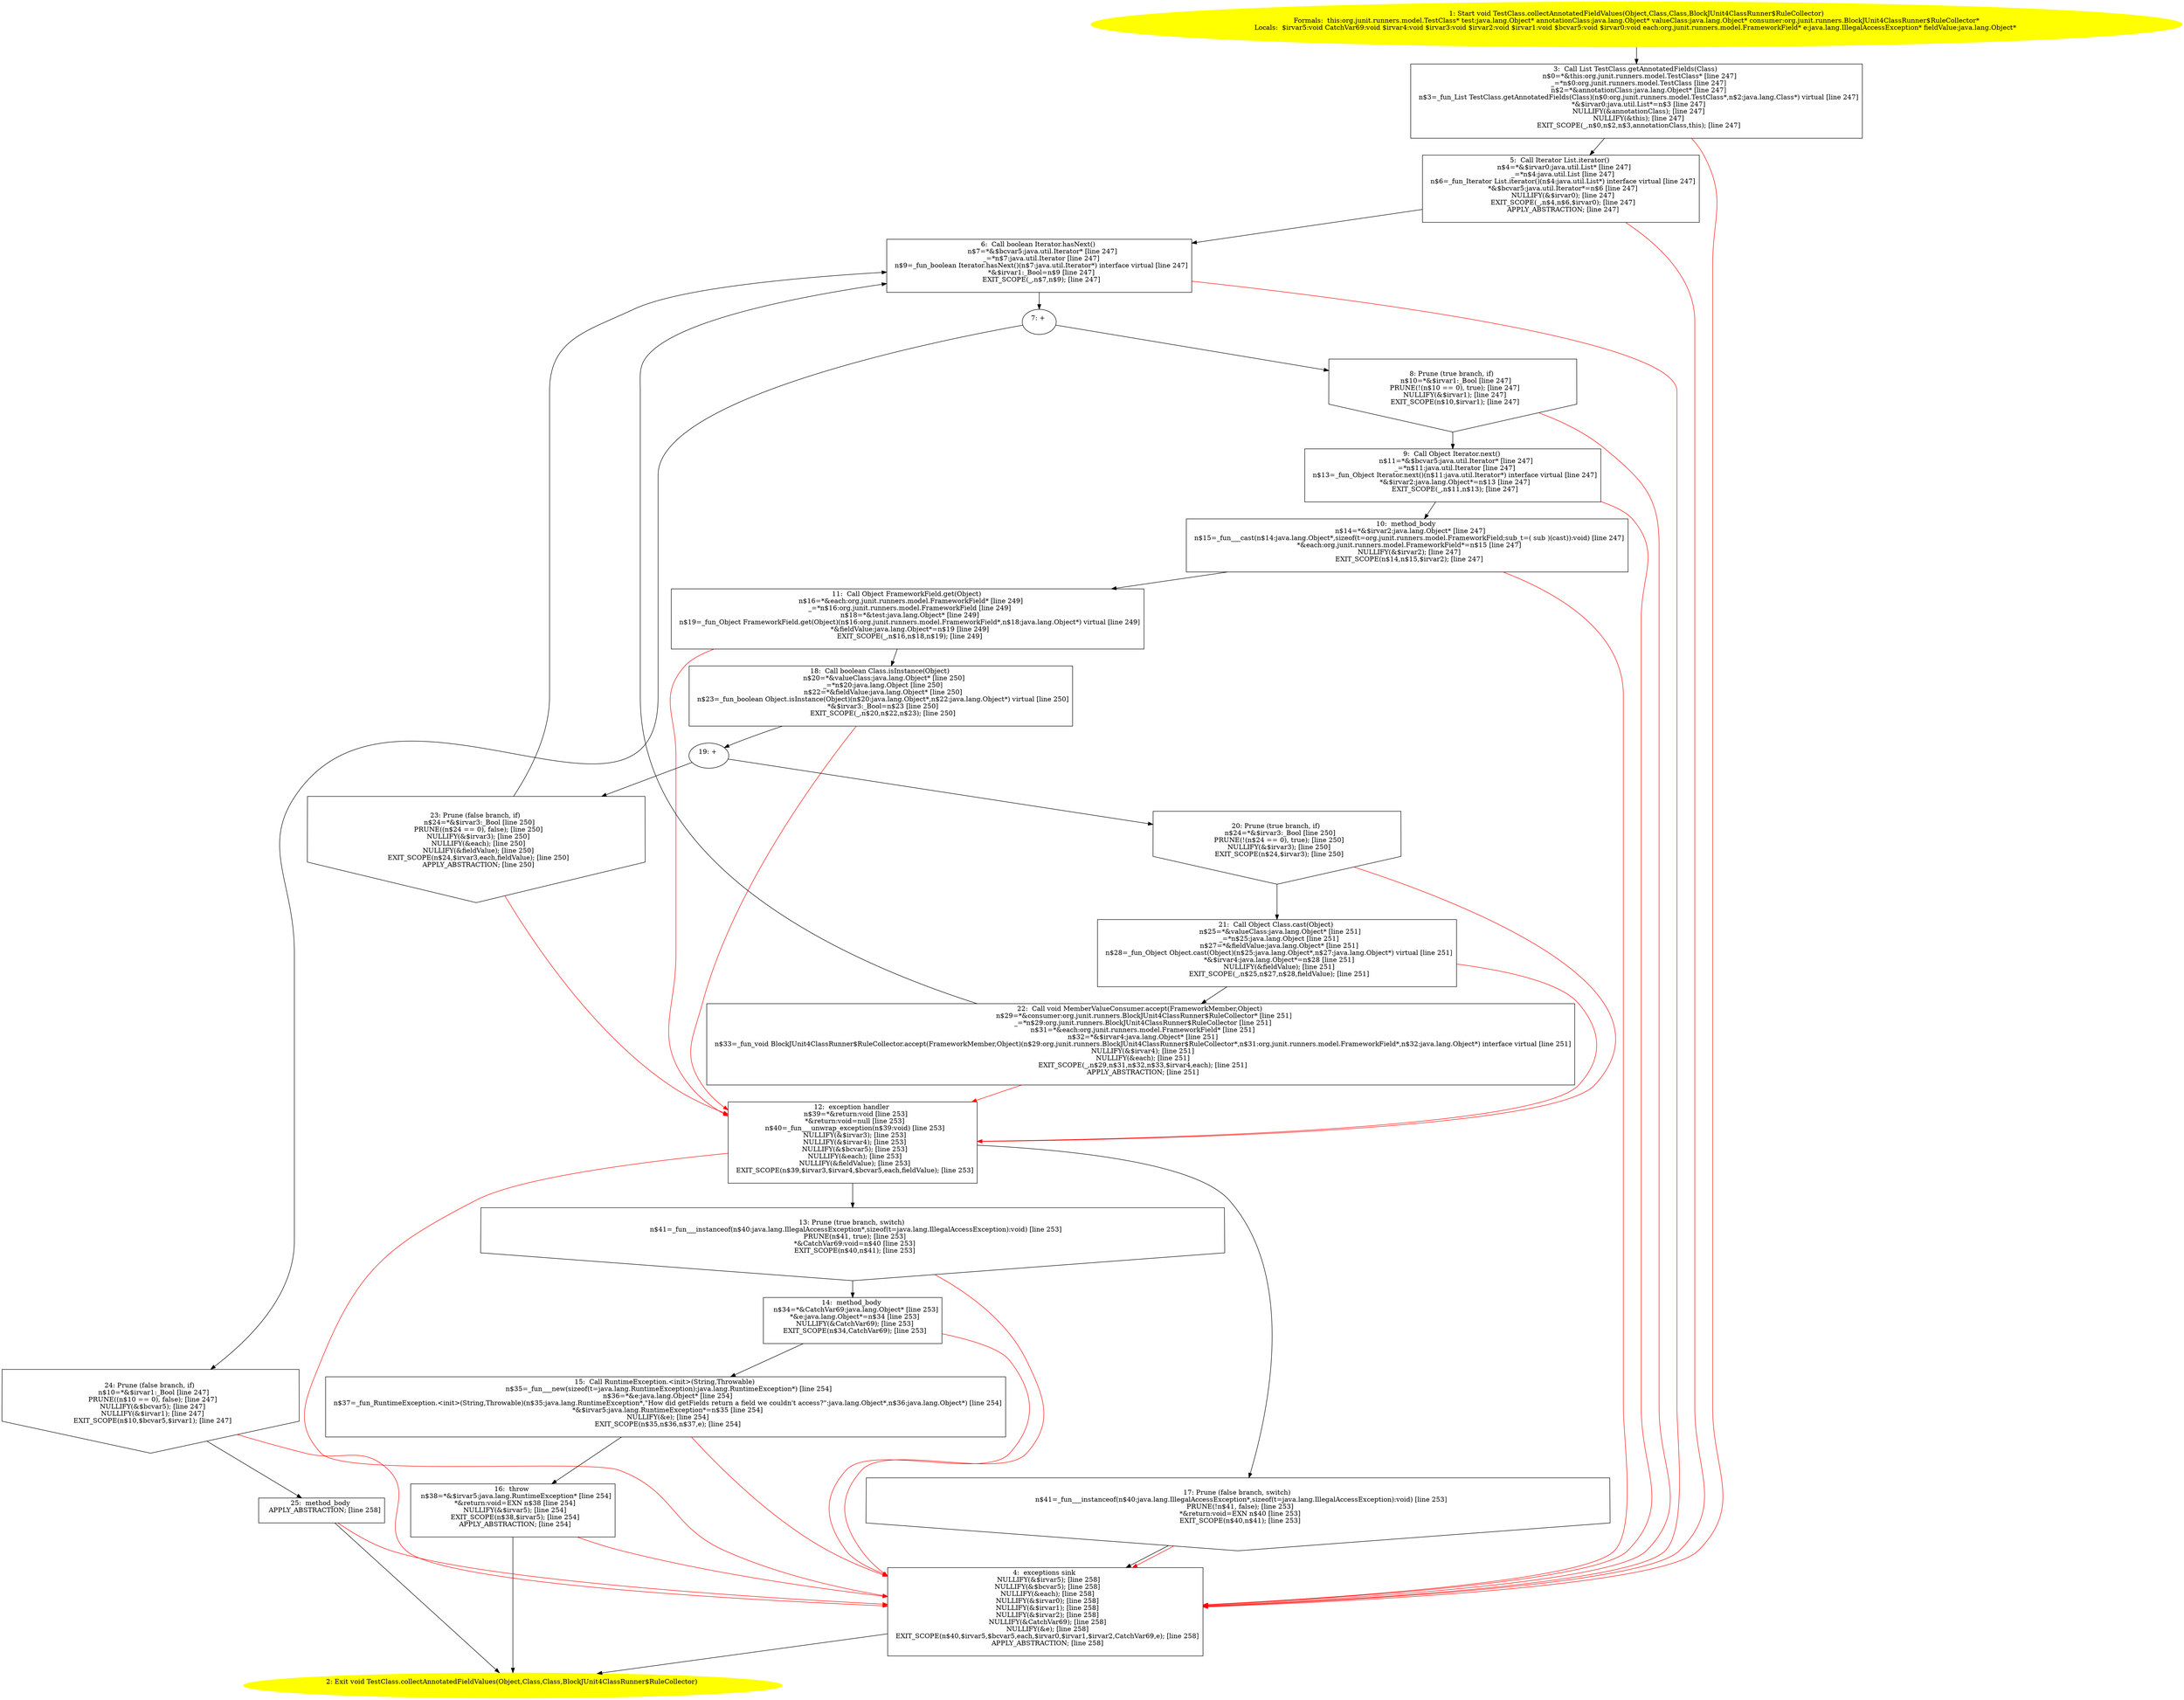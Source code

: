 /* @generated */
digraph cfg {
"org.junit.runners.model.TestClass.collectAnnotatedFieldValues(java.lang.Object,java.lang.Class,java..492a4418e60d16dba715fc17ad9ebc82_1" [label="1: Start void TestClass.collectAnnotatedFieldValues(Object,Class,Class,BlockJUnit4ClassRunner$RuleCollector)\nFormals:  this:org.junit.runners.model.TestClass* test:java.lang.Object* annotationClass:java.lang.Object* valueClass:java.lang.Object* consumer:org.junit.runners.BlockJUnit4ClassRunner$RuleCollector*\nLocals:  $irvar5:void CatchVar69:void $irvar4:void $irvar3:void $irvar2:void $irvar1:void $bcvar5:void $irvar0:void each:org.junit.runners.model.FrameworkField* e:java.lang.IllegalAccessException* fieldValue:java.lang.Object* \n  " color=yellow style=filled]
	

	 "org.junit.runners.model.TestClass.collectAnnotatedFieldValues(java.lang.Object,java.lang.Class,java..492a4418e60d16dba715fc17ad9ebc82_1" -> "org.junit.runners.model.TestClass.collectAnnotatedFieldValues(java.lang.Object,java.lang.Class,java..492a4418e60d16dba715fc17ad9ebc82_3" ;
"org.junit.runners.model.TestClass.collectAnnotatedFieldValues(java.lang.Object,java.lang.Class,java..492a4418e60d16dba715fc17ad9ebc82_2" [label="2: Exit void TestClass.collectAnnotatedFieldValues(Object,Class,Class,BlockJUnit4ClassRunner$RuleCollector) \n  " color=yellow style=filled]
	

"org.junit.runners.model.TestClass.collectAnnotatedFieldValues(java.lang.Object,java.lang.Class,java..492a4418e60d16dba715fc17ad9ebc82_3" [label="3:  Call List TestClass.getAnnotatedFields(Class) \n   n$0=*&this:org.junit.runners.model.TestClass* [line 247]\n  _=*n$0:org.junit.runners.model.TestClass [line 247]\n  n$2=*&annotationClass:java.lang.Object* [line 247]\n  n$3=_fun_List TestClass.getAnnotatedFields(Class)(n$0:org.junit.runners.model.TestClass*,n$2:java.lang.Class*) virtual [line 247]\n  *&$irvar0:java.util.List*=n$3 [line 247]\n  NULLIFY(&annotationClass); [line 247]\n  NULLIFY(&this); [line 247]\n  EXIT_SCOPE(_,n$0,n$2,n$3,annotationClass,this); [line 247]\n " shape="box"]
	

	 "org.junit.runners.model.TestClass.collectAnnotatedFieldValues(java.lang.Object,java.lang.Class,java..492a4418e60d16dba715fc17ad9ebc82_3" -> "org.junit.runners.model.TestClass.collectAnnotatedFieldValues(java.lang.Object,java.lang.Class,java..492a4418e60d16dba715fc17ad9ebc82_5" ;
	 "org.junit.runners.model.TestClass.collectAnnotatedFieldValues(java.lang.Object,java.lang.Class,java..492a4418e60d16dba715fc17ad9ebc82_3" -> "org.junit.runners.model.TestClass.collectAnnotatedFieldValues(java.lang.Object,java.lang.Class,java..492a4418e60d16dba715fc17ad9ebc82_4" [color="red" ];
"org.junit.runners.model.TestClass.collectAnnotatedFieldValues(java.lang.Object,java.lang.Class,java..492a4418e60d16dba715fc17ad9ebc82_4" [label="4:  exceptions sink \n   NULLIFY(&$irvar5); [line 258]\n  NULLIFY(&$bcvar5); [line 258]\n  NULLIFY(&each); [line 258]\n  NULLIFY(&$irvar0); [line 258]\n  NULLIFY(&$irvar1); [line 258]\n  NULLIFY(&$irvar2); [line 258]\n  NULLIFY(&CatchVar69); [line 258]\n  NULLIFY(&e); [line 258]\n  EXIT_SCOPE(n$40,$irvar5,$bcvar5,each,$irvar0,$irvar1,$irvar2,CatchVar69,e); [line 258]\n  APPLY_ABSTRACTION; [line 258]\n " shape="box"]
	

	 "org.junit.runners.model.TestClass.collectAnnotatedFieldValues(java.lang.Object,java.lang.Class,java..492a4418e60d16dba715fc17ad9ebc82_4" -> "org.junit.runners.model.TestClass.collectAnnotatedFieldValues(java.lang.Object,java.lang.Class,java..492a4418e60d16dba715fc17ad9ebc82_2" ;
"org.junit.runners.model.TestClass.collectAnnotatedFieldValues(java.lang.Object,java.lang.Class,java..492a4418e60d16dba715fc17ad9ebc82_5" [label="5:  Call Iterator List.iterator() \n   n$4=*&$irvar0:java.util.List* [line 247]\n  _=*n$4:java.util.List [line 247]\n  n$6=_fun_Iterator List.iterator()(n$4:java.util.List*) interface virtual [line 247]\n  *&$bcvar5:java.util.Iterator*=n$6 [line 247]\n  NULLIFY(&$irvar0); [line 247]\n  EXIT_SCOPE(_,n$4,n$6,$irvar0); [line 247]\n  APPLY_ABSTRACTION; [line 247]\n " shape="box"]
	

	 "org.junit.runners.model.TestClass.collectAnnotatedFieldValues(java.lang.Object,java.lang.Class,java..492a4418e60d16dba715fc17ad9ebc82_5" -> "org.junit.runners.model.TestClass.collectAnnotatedFieldValues(java.lang.Object,java.lang.Class,java..492a4418e60d16dba715fc17ad9ebc82_6" ;
	 "org.junit.runners.model.TestClass.collectAnnotatedFieldValues(java.lang.Object,java.lang.Class,java..492a4418e60d16dba715fc17ad9ebc82_5" -> "org.junit.runners.model.TestClass.collectAnnotatedFieldValues(java.lang.Object,java.lang.Class,java..492a4418e60d16dba715fc17ad9ebc82_4" [color="red" ];
"org.junit.runners.model.TestClass.collectAnnotatedFieldValues(java.lang.Object,java.lang.Class,java..492a4418e60d16dba715fc17ad9ebc82_6" [label="6:  Call boolean Iterator.hasNext() \n   n$7=*&$bcvar5:java.util.Iterator* [line 247]\n  _=*n$7:java.util.Iterator [line 247]\n  n$9=_fun_boolean Iterator.hasNext()(n$7:java.util.Iterator*) interface virtual [line 247]\n  *&$irvar1:_Bool=n$9 [line 247]\n  EXIT_SCOPE(_,n$7,n$9); [line 247]\n " shape="box"]
	

	 "org.junit.runners.model.TestClass.collectAnnotatedFieldValues(java.lang.Object,java.lang.Class,java..492a4418e60d16dba715fc17ad9ebc82_6" -> "org.junit.runners.model.TestClass.collectAnnotatedFieldValues(java.lang.Object,java.lang.Class,java..492a4418e60d16dba715fc17ad9ebc82_7" ;
	 "org.junit.runners.model.TestClass.collectAnnotatedFieldValues(java.lang.Object,java.lang.Class,java..492a4418e60d16dba715fc17ad9ebc82_6" -> "org.junit.runners.model.TestClass.collectAnnotatedFieldValues(java.lang.Object,java.lang.Class,java..492a4418e60d16dba715fc17ad9ebc82_4" [color="red" ];
"org.junit.runners.model.TestClass.collectAnnotatedFieldValues(java.lang.Object,java.lang.Class,java..492a4418e60d16dba715fc17ad9ebc82_7" [label="7: + \n  " ]
	

	 "org.junit.runners.model.TestClass.collectAnnotatedFieldValues(java.lang.Object,java.lang.Class,java..492a4418e60d16dba715fc17ad9ebc82_7" -> "org.junit.runners.model.TestClass.collectAnnotatedFieldValues(java.lang.Object,java.lang.Class,java..492a4418e60d16dba715fc17ad9ebc82_8" ;
	 "org.junit.runners.model.TestClass.collectAnnotatedFieldValues(java.lang.Object,java.lang.Class,java..492a4418e60d16dba715fc17ad9ebc82_7" -> "org.junit.runners.model.TestClass.collectAnnotatedFieldValues(java.lang.Object,java.lang.Class,java..492a4418e60d16dba715fc17ad9ebc82_24" ;
"org.junit.runners.model.TestClass.collectAnnotatedFieldValues(java.lang.Object,java.lang.Class,java..492a4418e60d16dba715fc17ad9ebc82_8" [label="8: Prune (true branch, if) \n   n$10=*&$irvar1:_Bool [line 247]\n  PRUNE(!(n$10 == 0), true); [line 247]\n  NULLIFY(&$irvar1); [line 247]\n  EXIT_SCOPE(n$10,$irvar1); [line 247]\n " shape="invhouse"]
	

	 "org.junit.runners.model.TestClass.collectAnnotatedFieldValues(java.lang.Object,java.lang.Class,java..492a4418e60d16dba715fc17ad9ebc82_8" -> "org.junit.runners.model.TestClass.collectAnnotatedFieldValues(java.lang.Object,java.lang.Class,java..492a4418e60d16dba715fc17ad9ebc82_9" ;
	 "org.junit.runners.model.TestClass.collectAnnotatedFieldValues(java.lang.Object,java.lang.Class,java..492a4418e60d16dba715fc17ad9ebc82_8" -> "org.junit.runners.model.TestClass.collectAnnotatedFieldValues(java.lang.Object,java.lang.Class,java..492a4418e60d16dba715fc17ad9ebc82_4" [color="red" ];
"org.junit.runners.model.TestClass.collectAnnotatedFieldValues(java.lang.Object,java.lang.Class,java..492a4418e60d16dba715fc17ad9ebc82_9" [label="9:  Call Object Iterator.next() \n   n$11=*&$bcvar5:java.util.Iterator* [line 247]\n  _=*n$11:java.util.Iterator [line 247]\n  n$13=_fun_Object Iterator.next()(n$11:java.util.Iterator*) interface virtual [line 247]\n  *&$irvar2:java.lang.Object*=n$13 [line 247]\n  EXIT_SCOPE(_,n$11,n$13); [line 247]\n " shape="box"]
	

	 "org.junit.runners.model.TestClass.collectAnnotatedFieldValues(java.lang.Object,java.lang.Class,java..492a4418e60d16dba715fc17ad9ebc82_9" -> "org.junit.runners.model.TestClass.collectAnnotatedFieldValues(java.lang.Object,java.lang.Class,java..492a4418e60d16dba715fc17ad9ebc82_10" ;
	 "org.junit.runners.model.TestClass.collectAnnotatedFieldValues(java.lang.Object,java.lang.Class,java..492a4418e60d16dba715fc17ad9ebc82_9" -> "org.junit.runners.model.TestClass.collectAnnotatedFieldValues(java.lang.Object,java.lang.Class,java..492a4418e60d16dba715fc17ad9ebc82_4" [color="red" ];
"org.junit.runners.model.TestClass.collectAnnotatedFieldValues(java.lang.Object,java.lang.Class,java..492a4418e60d16dba715fc17ad9ebc82_10" [label="10:  method_body \n   n$14=*&$irvar2:java.lang.Object* [line 247]\n  n$15=_fun___cast(n$14:java.lang.Object*,sizeof(t=org.junit.runners.model.FrameworkField;sub_t=( sub )(cast)):void) [line 247]\n  *&each:org.junit.runners.model.FrameworkField*=n$15 [line 247]\n  NULLIFY(&$irvar2); [line 247]\n  EXIT_SCOPE(n$14,n$15,$irvar2); [line 247]\n " shape="box"]
	

	 "org.junit.runners.model.TestClass.collectAnnotatedFieldValues(java.lang.Object,java.lang.Class,java..492a4418e60d16dba715fc17ad9ebc82_10" -> "org.junit.runners.model.TestClass.collectAnnotatedFieldValues(java.lang.Object,java.lang.Class,java..492a4418e60d16dba715fc17ad9ebc82_11" ;
	 "org.junit.runners.model.TestClass.collectAnnotatedFieldValues(java.lang.Object,java.lang.Class,java..492a4418e60d16dba715fc17ad9ebc82_10" -> "org.junit.runners.model.TestClass.collectAnnotatedFieldValues(java.lang.Object,java.lang.Class,java..492a4418e60d16dba715fc17ad9ebc82_4" [color="red" ];
"org.junit.runners.model.TestClass.collectAnnotatedFieldValues(java.lang.Object,java.lang.Class,java..492a4418e60d16dba715fc17ad9ebc82_11" [label="11:  Call Object FrameworkField.get(Object) \n   n$16=*&each:org.junit.runners.model.FrameworkField* [line 249]\n  _=*n$16:org.junit.runners.model.FrameworkField [line 249]\n  n$18=*&test:java.lang.Object* [line 249]\n  n$19=_fun_Object FrameworkField.get(Object)(n$16:org.junit.runners.model.FrameworkField*,n$18:java.lang.Object*) virtual [line 249]\n  *&fieldValue:java.lang.Object*=n$19 [line 249]\n  EXIT_SCOPE(_,n$16,n$18,n$19); [line 249]\n " shape="box"]
	

	 "org.junit.runners.model.TestClass.collectAnnotatedFieldValues(java.lang.Object,java.lang.Class,java..492a4418e60d16dba715fc17ad9ebc82_11" -> "org.junit.runners.model.TestClass.collectAnnotatedFieldValues(java.lang.Object,java.lang.Class,java..492a4418e60d16dba715fc17ad9ebc82_18" ;
	 "org.junit.runners.model.TestClass.collectAnnotatedFieldValues(java.lang.Object,java.lang.Class,java..492a4418e60d16dba715fc17ad9ebc82_11" -> "org.junit.runners.model.TestClass.collectAnnotatedFieldValues(java.lang.Object,java.lang.Class,java..492a4418e60d16dba715fc17ad9ebc82_12" [color="red" ];
"org.junit.runners.model.TestClass.collectAnnotatedFieldValues(java.lang.Object,java.lang.Class,java..492a4418e60d16dba715fc17ad9ebc82_12" [label="12:  exception handler \n   n$39=*&return:void [line 253]\n  *&return:void=null [line 253]\n  n$40=_fun___unwrap_exception(n$39:void) [line 253]\n  NULLIFY(&$irvar3); [line 253]\n  NULLIFY(&$irvar4); [line 253]\n  NULLIFY(&$bcvar5); [line 253]\n  NULLIFY(&each); [line 253]\n  NULLIFY(&fieldValue); [line 253]\n  EXIT_SCOPE(n$39,$irvar3,$irvar4,$bcvar5,each,fieldValue); [line 253]\n " shape="box"]
	

	 "org.junit.runners.model.TestClass.collectAnnotatedFieldValues(java.lang.Object,java.lang.Class,java..492a4418e60d16dba715fc17ad9ebc82_12" -> "org.junit.runners.model.TestClass.collectAnnotatedFieldValues(java.lang.Object,java.lang.Class,java..492a4418e60d16dba715fc17ad9ebc82_13" ;
	 "org.junit.runners.model.TestClass.collectAnnotatedFieldValues(java.lang.Object,java.lang.Class,java..492a4418e60d16dba715fc17ad9ebc82_12" -> "org.junit.runners.model.TestClass.collectAnnotatedFieldValues(java.lang.Object,java.lang.Class,java..492a4418e60d16dba715fc17ad9ebc82_17" ;
	 "org.junit.runners.model.TestClass.collectAnnotatedFieldValues(java.lang.Object,java.lang.Class,java..492a4418e60d16dba715fc17ad9ebc82_12" -> "org.junit.runners.model.TestClass.collectAnnotatedFieldValues(java.lang.Object,java.lang.Class,java..492a4418e60d16dba715fc17ad9ebc82_4" [color="red" ];
"org.junit.runners.model.TestClass.collectAnnotatedFieldValues(java.lang.Object,java.lang.Class,java..492a4418e60d16dba715fc17ad9ebc82_13" [label="13: Prune (true branch, switch) \n   n$41=_fun___instanceof(n$40:java.lang.IllegalAccessException*,sizeof(t=java.lang.IllegalAccessException):void) [line 253]\n  PRUNE(n$41, true); [line 253]\n  *&CatchVar69:void=n$40 [line 253]\n  EXIT_SCOPE(n$40,n$41); [line 253]\n " shape="invhouse"]
	

	 "org.junit.runners.model.TestClass.collectAnnotatedFieldValues(java.lang.Object,java.lang.Class,java..492a4418e60d16dba715fc17ad9ebc82_13" -> "org.junit.runners.model.TestClass.collectAnnotatedFieldValues(java.lang.Object,java.lang.Class,java..492a4418e60d16dba715fc17ad9ebc82_14" ;
	 "org.junit.runners.model.TestClass.collectAnnotatedFieldValues(java.lang.Object,java.lang.Class,java..492a4418e60d16dba715fc17ad9ebc82_13" -> "org.junit.runners.model.TestClass.collectAnnotatedFieldValues(java.lang.Object,java.lang.Class,java..492a4418e60d16dba715fc17ad9ebc82_4" [color="red" ];
"org.junit.runners.model.TestClass.collectAnnotatedFieldValues(java.lang.Object,java.lang.Class,java..492a4418e60d16dba715fc17ad9ebc82_14" [label="14:  method_body \n   n$34=*&CatchVar69:java.lang.Object* [line 253]\n  *&e:java.lang.Object*=n$34 [line 253]\n  NULLIFY(&CatchVar69); [line 253]\n  EXIT_SCOPE(n$34,CatchVar69); [line 253]\n " shape="box"]
	

	 "org.junit.runners.model.TestClass.collectAnnotatedFieldValues(java.lang.Object,java.lang.Class,java..492a4418e60d16dba715fc17ad9ebc82_14" -> "org.junit.runners.model.TestClass.collectAnnotatedFieldValues(java.lang.Object,java.lang.Class,java..492a4418e60d16dba715fc17ad9ebc82_15" ;
	 "org.junit.runners.model.TestClass.collectAnnotatedFieldValues(java.lang.Object,java.lang.Class,java..492a4418e60d16dba715fc17ad9ebc82_14" -> "org.junit.runners.model.TestClass.collectAnnotatedFieldValues(java.lang.Object,java.lang.Class,java..492a4418e60d16dba715fc17ad9ebc82_4" [color="red" ];
"org.junit.runners.model.TestClass.collectAnnotatedFieldValues(java.lang.Object,java.lang.Class,java..492a4418e60d16dba715fc17ad9ebc82_15" [label="15:  Call RuntimeException.<init>(String,Throwable) \n   n$35=_fun___new(sizeof(t=java.lang.RuntimeException):java.lang.RuntimeException*) [line 254]\n  n$36=*&e:java.lang.Object* [line 254]\n  n$37=_fun_RuntimeException.<init>(String,Throwable)(n$35:java.lang.RuntimeException*,\"How did getFields return a field we couldn't access?\":java.lang.Object*,n$36:java.lang.Object*) [line 254]\n  *&$irvar5:java.lang.RuntimeException*=n$35 [line 254]\n  NULLIFY(&e); [line 254]\n  EXIT_SCOPE(n$35,n$36,n$37,e); [line 254]\n " shape="box"]
	

	 "org.junit.runners.model.TestClass.collectAnnotatedFieldValues(java.lang.Object,java.lang.Class,java..492a4418e60d16dba715fc17ad9ebc82_15" -> "org.junit.runners.model.TestClass.collectAnnotatedFieldValues(java.lang.Object,java.lang.Class,java..492a4418e60d16dba715fc17ad9ebc82_16" ;
	 "org.junit.runners.model.TestClass.collectAnnotatedFieldValues(java.lang.Object,java.lang.Class,java..492a4418e60d16dba715fc17ad9ebc82_15" -> "org.junit.runners.model.TestClass.collectAnnotatedFieldValues(java.lang.Object,java.lang.Class,java..492a4418e60d16dba715fc17ad9ebc82_4" [color="red" ];
"org.junit.runners.model.TestClass.collectAnnotatedFieldValues(java.lang.Object,java.lang.Class,java..492a4418e60d16dba715fc17ad9ebc82_16" [label="16:  throw \n   n$38=*&$irvar5:java.lang.RuntimeException* [line 254]\n  *&return:void=EXN n$38 [line 254]\n  NULLIFY(&$irvar5); [line 254]\n  EXIT_SCOPE(n$38,$irvar5); [line 254]\n  APPLY_ABSTRACTION; [line 254]\n " shape="box"]
	

	 "org.junit.runners.model.TestClass.collectAnnotatedFieldValues(java.lang.Object,java.lang.Class,java..492a4418e60d16dba715fc17ad9ebc82_16" -> "org.junit.runners.model.TestClass.collectAnnotatedFieldValues(java.lang.Object,java.lang.Class,java..492a4418e60d16dba715fc17ad9ebc82_2" ;
	 "org.junit.runners.model.TestClass.collectAnnotatedFieldValues(java.lang.Object,java.lang.Class,java..492a4418e60d16dba715fc17ad9ebc82_16" -> "org.junit.runners.model.TestClass.collectAnnotatedFieldValues(java.lang.Object,java.lang.Class,java..492a4418e60d16dba715fc17ad9ebc82_4" [color="red" ];
"org.junit.runners.model.TestClass.collectAnnotatedFieldValues(java.lang.Object,java.lang.Class,java..492a4418e60d16dba715fc17ad9ebc82_17" [label="17: Prune (false branch, switch) \n   n$41=_fun___instanceof(n$40:java.lang.IllegalAccessException*,sizeof(t=java.lang.IllegalAccessException):void) [line 253]\n  PRUNE(!n$41, false); [line 253]\n  *&return:void=EXN n$40 [line 253]\n  EXIT_SCOPE(n$40,n$41); [line 253]\n " shape="invhouse"]
	

	 "org.junit.runners.model.TestClass.collectAnnotatedFieldValues(java.lang.Object,java.lang.Class,java..492a4418e60d16dba715fc17ad9ebc82_17" -> "org.junit.runners.model.TestClass.collectAnnotatedFieldValues(java.lang.Object,java.lang.Class,java..492a4418e60d16dba715fc17ad9ebc82_4" ;
	 "org.junit.runners.model.TestClass.collectAnnotatedFieldValues(java.lang.Object,java.lang.Class,java..492a4418e60d16dba715fc17ad9ebc82_17" -> "org.junit.runners.model.TestClass.collectAnnotatedFieldValues(java.lang.Object,java.lang.Class,java..492a4418e60d16dba715fc17ad9ebc82_4" [color="red" ];
"org.junit.runners.model.TestClass.collectAnnotatedFieldValues(java.lang.Object,java.lang.Class,java..492a4418e60d16dba715fc17ad9ebc82_18" [label="18:  Call boolean Class.isInstance(Object) \n   n$20=*&valueClass:java.lang.Object* [line 250]\n  _=*n$20:java.lang.Object [line 250]\n  n$22=*&fieldValue:java.lang.Object* [line 250]\n  n$23=_fun_boolean Object.isInstance(Object)(n$20:java.lang.Object*,n$22:java.lang.Object*) virtual [line 250]\n  *&$irvar3:_Bool=n$23 [line 250]\n  EXIT_SCOPE(_,n$20,n$22,n$23); [line 250]\n " shape="box"]
	

	 "org.junit.runners.model.TestClass.collectAnnotatedFieldValues(java.lang.Object,java.lang.Class,java..492a4418e60d16dba715fc17ad9ebc82_18" -> "org.junit.runners.model.TestClass.collectAnnotatedFieldValues(java.lang.Object,java.lang.Class,java..492a4418e60d16dba715fc17ad9ebc82_19" ;
	 "org.junit.runners.model.TestClass.collectAnnotatedFieldValues(java.lang.Object,java.lang.Class,java..492a4418e60d16dba715fc17ad9ebc82_18" -> "org.junit.runners.model.TestClass.collectAnnotatedFieldValues(java.lang.Object,java.lang.Class,java..492a4418e60d16dba715fc17ad9ebc82_12" [color="red" ];
"org.junit.runners.model.TestClass.collectAnnotatedFieldValues(java.lang.Object,java.lang.Class,java..492a4418e60d16dba715fc17ad9ebc82_19" [label="19: + \n  " ]
	

	 "org.junit.runners.model.TestClass.collectAnnotatedFieldValues(java.lang.Object,java.lang.Class,java..492a4418e60d16dba715fc17ad9ebc82_19" -> "org.junit.runners.model.TestClass.collectAnnotatedFieldValues(java.lang.Object,java.lang.Class,java..492a4418e60d16dba715fc17ad9ebc82_20" ;
	 "org.junit.runners.model.TestClass.collectAnnotatedFieldValues(java.lang.Object,java.lang.Class,java..492a4418e60d16dba715fc17ad9ebc82_19" -> "org.junit.runners.model.TestClass.collectAnnotatedFieldValues(java.lang.Object,java.lang.Class,java..492a4418e60d16dba715fc17ad9ebc82_23" ;
"org.junit.runners.model.TestClass.collectAnnotatedFieldValues(java.lang.Object,java.lang.Class,java..492a4418e60d16dba715fc17ad9ebc82_20" [label="20: Prune (true branch, if) \n   n$24=*&$irvar3:_Bool [line 250]\n  PRUNE(!(n$24 == 0), true); [line 250]\n  NULLIFY(&$irvar3); [line 250]\n  EXIT_SCOPE(n$24,$irvar3); [line 250]\n " shape="invhouse"]
	

	 "org.junit.runners.model.TestClass.collectAnnotatedFieldValues(java.lang.Object,java.lang.Class,java..492a4418e60d16dba715fc17ad9ebc82_20" -> "org.junit.runners.model.TestClass.collectAnnotatedFieldValues(java.lang.Object,java.lang.Class,java..492a4418e60d16dba715fc17ad9ebc82_21" ;
	 "org.junit.runners.model.TestClass.collectAnnotatedFieldValues(java.lang.Object,java.lang.Class,java..492a4418e60d16dba715fc17ad9ebc82_20" -> "org.junit.runners.model.TestClass.collectAnnotatedFieldValues(java.lang.Object,java.lang.Class,java..492a4418e60d16dba715fc17ad9ebc82_12" [color="red" ];
"org.junit.runners.model.TestClass.collectAnnotatedFieldValues(java.lang.Object,java.lang.Class,java..492a4418e60d16dba715fc17ad9ebc82_21" [label="21:  Call Object Class.cast(Object) \n   n$25=*&valueClass:java.lang.Object* [line 251]\n  _=*n$25:java.lang.Object [line 251]\n  n$27=*&fieldValue:java.lang.Object* [line 251]\n  n$28=_fun_Object Object.cast(Object)(n$25:java.lang.Object*,n$27:java.lang.Object*) virtual [line 251]\n  *&$irvar4:java.lang.Object*=n$28 [line 251]\n  NULLIFY(&fieldValue); [line 251]\n  EXIT_SCOPE(_,n$25,n$27,n$28,fieldValue); [line 251]\n " shape="box"]
	

	 "org.junit.runners.model.TestClass.collectAnnotatedFieldValues(java.lang.Object,java.lang.Class,java..492a4418e60d16dba715fc17ad9ebc82_21" -> "org.junit.runners.model.TestClass.collectAnnotatedFieldValues(java.lang.Object,java.lang.Class,java..492a4418e60d16dba715fc17ad9ebc82_22" ;
	 "org.junit.runners.model.TestClass.collectAnnotatedFieldValues(java.lang.Object,java.lang.Class,java..492a4418e60d16dba715fc17ad9ebc82_21" -> "org.junit.runners.model.TestClass.collectAnnotatedFieldValues(java.lang.Object,java.lang.Class,java..492a4418e60d16dba715fc17ad9ebc82_12" [color="red" ];
"org.junit.runners.model.TestClass.collectAnnotatedFieldValues(java.lang.Object,java.lang.Class,java..492a4418e60d16dba715fc17ad9ebc82_22" [label="22:  Call void MemberValueConsumer.accept(FrameworkMember,Object) \n   n$29=*&consumer:org.junit.runners.BlockJUnit4ClassRunner$RuleCollector* [line 251]\n  _=*n$29:org.junit.runners.BlockJUnit4ClassRunner$RuleCollector [line 251]\n  n$31=*&each:org.junit.runners.model.FrameworkField* [line 251]\n  n$32=*&$irvar4:java.lang.Object* [line 251]\n  n$33=_fun_void BlockJUnit4ClassRunner$RuleCollector.accept(FrameworkMember,Object)(n$29:org.junit.runners.BlockJUnit4ClassRunner$RuleCollector*,n$31:org.junit.runners.model.FrameworkField*,n$32:java.lang.Object*) interface virtual [line 251]\n  NULLIFY(&$irvar4); [line 251]\n  NULLIFY(&each); [line 251]\n  EXIT_SCOPE(_,n$29,n$31,n$32,n$33,$irvar4,each); [line 251]\n  APPLY_ABSTRACTION; [line 251]\n " shape="box"]
	

	 "org.junit.runners.model.TestClass.collectAnnotatedFieldValues(java.lang.Object,java.lang.Class,java..492a4418e60d16dba715fc17ad9ebc82_22" -> "org.junit.runners.model.TestClass.collectAnnotatedFieldValues(java.lang.Object,java.lang.Class,java..492a4418e60d16dba715fc17ad9ebc82_6" ;
	 "org.junit.runners.model.TestClass.collectAnnotatedFieldValues(java.lang.Object,java.lang.Class,java..492a4418e60d16dba715fc17ad9ebc82_22" -> "org.junit.runners.model.TestClass.collectAnnotatedFieldValues(java.lang.Object,java.lang.Class,java..492a4418e60d16dba715fc17ad9ebc82_12" [color="red" ];
"org.junit.runners.model.TestClass.collectAnnotatedFieldValues(java.lang.Object,java.lang.Class,java..492a4418e60d16dba715fc17ad9ebc82_23" [label="23: Prune (false branch, if) \n   n$24=*&$irvar3:_Bool [line 250]\n  PRUNE((n$24 == 0), false); [line 250]\n  NULLIFY(&$irvar3); [line 250]\n  NULLIFY(&each); [line 250]\n  NULLIFY(&fieldValue); [line 250]\n  EXIT_SCOPE(n$24,$irvar3,each,fieldValue); [line 250]\n  APPLY_ABSTRACTION; [line 250]\n " shape="invhouse"]
	

	 "org.junit.runners.model.TestClass.collectAnnotatedFieldValues(java.lang.Object,java.lang.Class,java..492a4418e60d16dba715fc17ad9ebc82_23" -> "org.junit.runners.model.TestClass.collectAnnotatedFieldValues(java.lang.Object,java.lang.Class,java..492a4418e60d16dba715fc17ad9ebc82_6" ;
	 "org.junit.runners.model.TestClass.collectAnnotatedFieldValues(java.lang.Object,java.lang.Class,java..492a4418e60d16dba715fc17ad9ebc82_23" -> "org.junit.runners.model.TestClass.collectAnnotatedFieldValues(java.lang.Object,java.lang.Class,java..492a4418e60d16dba715fc17ad9ebc82_12" [color="red" ];
"org.junit.runners.model.TestClass.collectAnnotatedFieldValues(java.lang.Object,java.lang.Class,java..492a4418e60d16dba715fc17ad9ebc82_24" [label="24: Prune (false branch, if) \n   n$10=*&$irvar1:_Bool [line 247]\n  PRUNE((n$10 == 0), false); [line 247]\n  NULLIFY(&$bcvar5); [line 247]\n  NULLIFY(&$irvar1); [line 247]\n  EXIT_SCOPE(n$10,$bcvar5,$irvar1); [line 247]\n " shape="invhouse"]
	

	 "org.junit.runners.model.TestClass.collectAnnotatedFieldValues(java.lang.Object,java.lang.Class,java..492a4418e60d16dba715fc17ad9ebc82_24" -> "org.junit.runners.model.TestClass.collectAnnotatedFieldValues(java.lang.Object,java.lang.Class,java..492a4418e60d16dba715fc17ad9ebc82_25" ;
	 "org.junit.runners.model.TestClass.collectAnnotatedFieldValues(java.lang.Object,java.lang.Class,java..492a4418e60d16dba715fc17ad9ebc82_24" -> "org.junit.runners.model.TestClass.collectAnnotatedFieldValues(java.lang.Object,java.lang.Class,java..492a4418e60d16dba715fc17ad9ebc82_4" [color="red" ];
"org.junit.runners.model.TestClass.collectAnnotatedFieldValues(java.lang.Object,java.lang.Class,java..492a4418e60d16dba715fc17ad9ebc82_25" [label="25:  method_body \n   APPLY_ABSTRACTION; [line 258]\n " shape="box"]
	

	 "org.junit.runners.model.TestClass.collectAnnotatedFieldValues(java.lang.Object,java.lang.Class,java..492a4418e60d16dba715fc17ad9ebc82_25" -> "org.junit.runners.model.TestClass.collectAnnotatedFieldValues(java.lang.Object,java.lang.Class,java..492a4418e60d16dba715fc17ad9ebc82_2" ;
	 "org.junit.runners.model.TestClass.collectAnnotatedFieldValues(java.lang.Object,java.lang.Class,java..492a4418e60d16dba715fc17ad9ebc82_25" -> "org.junit.runners.model.TestClass.collectAnnotatedFieldValues(java.lang.Object,java.lang.Class,java..492a4418e60d16dba715fc17ad9ebc82_4" [color="red" ];
}

